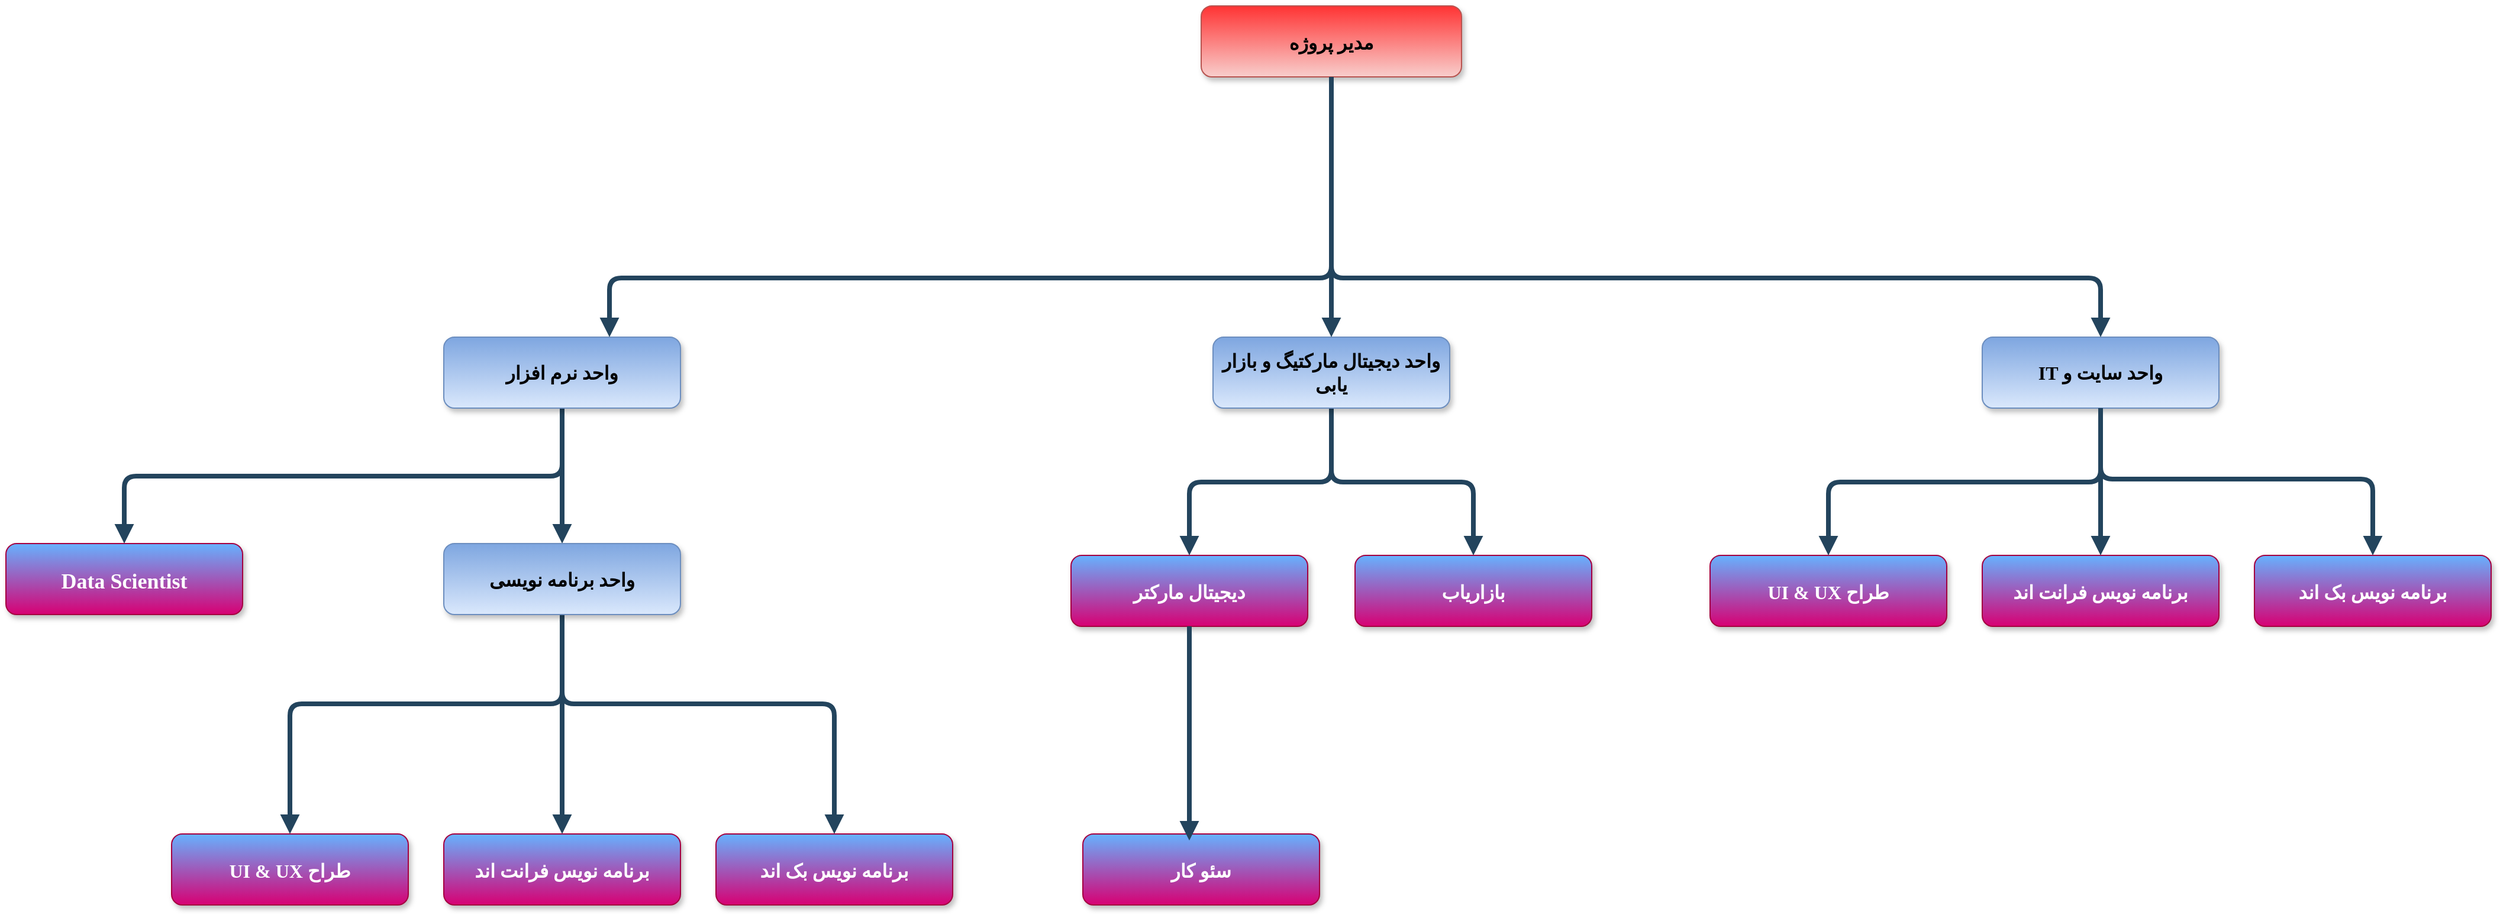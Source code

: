 <mxfile version="15.9.4" type="github">
  <diagram name="Page-1" id="97916047-d0de-89f5-080d-49f4d83e522f">
    <mxGraphModel dx="3426.5" dy="896" grid="1" gridSize="10" guides="1" tooltips="1" connect="1" arrows="1" fold="1" page="1" pageScale="1.5" pageWidth="1169" pageHeight="827" background="none" math="0" shadow="0">
      <root>
        <mxCell id="0" />
        <mxCell id="1" parent="0" />
        <mxCell id="3" value="مدیر پروژه" style="rounded=1;shadow=1;fontStyle=1;fontSize=16;fontFamily=Scheherazade New;fontSource=https%3A%2F%2Ffonts.googleapis.com%2Fcss%3Ffamily%3DScheherazade%2BNew;fillColor=#f8cecc;strokeColor=#b85450;gradientColor=#FF3333;gradientDirection=north;" parent="1" vertex="1">
          <mxGeometry x="270" y="320" width="220" height="60" as="geometry" />
        </mxCell>
        <mxCell id="14" value="دیجیتال مارکتر" style="rounded=1;fillColor=#d80073;strokeColor=#A50040;shadow=1;fontStyle=1;fontSize=16;gradientDirection=north;fontColor=#ffffff;gradientColor=#66B2FF;fontFamily=Scheherazade New;fontSource=https%3A%2F%2Ffonts.googleapis.com%2Fcss%3Ffamily%3DScheherazade%2BNew;" parent="1" vertex="1">
          <mxGeometry x="160" y="784.5" width="200" height="60" as="geometry" />
        </mxCell>
        <mxCell id="18" value="IT واحد سایت و" style="rounded=1;fillColor=#dae8fc;strokeColor=#6c8ebf;shadow=1;fontStyle=1;fontSize=16;whiteSpace=wrap;labelBackgroundColor=none;gradientColor=#7ea6e0;gradientDirection=north;fontFamily=Scheherazade New;fontSource=https%3A%2F%2Ffonts.googleapis.com%2Fcss%3Ffamily%3DScheherazade%2BNew;" parent="1" vertex="1">
          <mxGeometry x="930" y="600" width="200" height="60" as="geometry" />
        </mxCell>
        <mxCell id="19" value="UI &amp; UX طراح" style="rounded=1;fillColor=#d80073;strokeColor=#A50040;shadow=1;fontStyle=1;fontSize=16;gradientDirection=north;fontColor=#ffffff;gradientColor=#66B2FF;fontFamily=Scheherazade New;fontSource=https%3A%2F%2Ffonts.googleapis.com%2Fcss%3Ffamily%3DScheherazade%2BNew;" parent="1" vertex="1">
          <mxGeometry x="700" y="784.5" width="200" height="60" as="geometry" />
        </mxCell>
        <mxCell id="38" value="" style="edgeStyle=elbowEdgeStyle;elbow=vertical;strokeWidth=4;endArrow=block;endFill=1;fontStyle=1;strokeColor=#23445D;exitX=0.5;exitY=1;exitDx=0;exitDy=0;entryX=0.5;entryY=0;entryDx=0;entryDy=0;fontFamily=Scheherazade New;fontSize=16;fontSource=https%3A%2F%2Ffonts.googleapis.com%2Fcss%3Ffamily%3DScheherazade%2BNew;" parent="1" source="Ew4LN3JDZJLzcZ6TO89s-77" target="Ew4LN3JDZJLzcZ6TO89s-78" edge="1">
          <mxGeometry x="-318" y="165.5" width="100" height="100" as="geometry">
            <mxPoint x="-300" y="670" as="sourcePoint" />
            <mxPoint x="-168" y="784.5" as="targetPoint" />
            <Array as="points">
              <mxPoint x="-230" y="720" />
            </Array>
          </mxGeometry>
        </mxCell>
        <mxCell id="42" value="" style="edgeStyle=elbowEdgeStyle;elbow=vertical;strokeWidth=4;endArrow=block;endFill=1;fontStyle=1;strokeColor=#23445D;exitX=0.5;exitY=1;exitDx=0;exitDy=0;fontFamily=Scheherazade New;fontSize=16;fontSource=https%3A%2F%2Ffonts.googleapis.com%2Fcss%3Ffamily%3DScheherazade%2BNew;" parent="1" source="Ew4LN3JDZJLzcZ6TO89s-76" target="14" edge="1">
          <mxGeometry x="-158" y="165.5" width="100" height="100" as="geometry">
            <mxPoint x="300" y="670" as="sourcePoint" />
            <mxPoint x="-58" y="165.5" as="targetPoint" />
          </mxGeometry>
        </mxCell>
        <mxCell id="46" value="" style="edgeStyle=elbowEdgeStyle;elbow=vertical;strokeWidth=4;endArrow=block;endFill=1;fontStyle=1;strokeColor=#23445D;fontFamily=Scheherazade New;fontSize=16;fontSource=https%3A%2F%2Ffonts.googleapis.com%2Fcss%3Ffamily%3DScheherazade%2BNew;" parent="1" source="18" target="19" edge="1">
          <mxGeometry x="152" y="165.5" width="100" height="100" as="geometry">
            <mxPoint x="152" y="265.5" as="sourcePoint" />
            <mxPoint x="252" y="165.5" as="targetPoint" />
          </mxGeometry>
        </mxCell>
        <mxCell id="55" value="" style="edgeStyle=elbowEdgeStyle;elbow=vertical;strokeWidth=4;endArrow=block;endFill=1;fontStyle=1;strokeColor=#23445D;fontFamily=Scheherazade New;fontSize=16;fontSource=https%3A%2F%2Ffonts.googleapis.com%2Fcss%3Ffamily%3DScheherazade%2BNew;exitX=0.5;exitY=1;exitDx=0;exitDy=0;" parent="1" source="3" target="18" edge="1">
          <mxGeometry x="22" y="165.5" width="100" height="100" as="geometry">
            <mxPoint x="22" y="265.5" as="sourcePoint" />
            <mxPoint x="122" y="165.5" as="targetPoint" />
            <Array as="points">
              <mxPoint x="460" y="550" />
              <mxPoint x="310" y="556" />
              <mxPoint x="942" y="555.5" />
            </Array>
          </mxGeometry>
        </mxCell>
        <mxCell id="Ew4LN3JDZJLzcZ6TO89s-56" value="Data Scientist" style="rounded=1;fillColor=#d80073;strokeColor=#A50040;shadow=1;fontStyle=1;fontSize=18;gradientDirection=north;fontColor=#ffffff;gradientColor=#66B2FF;fontFamily=Times New Roman;" vertex="1" parent="1">
          <mxGeometry x="-740" y="774.5" width="200" height="60" as="geometry" />
        </mxCell>
        <mxCell id="Ew4LN3JDZJLzcZ6TO89s-59" value="" style="edgeStyle=elbowEdgeStyle;elbow=vertical;strokeWidth=4;endArrow=block;endFill=1;fontStyle=1;strokeColor=#23445D;entryX=0.5;entryY=0;entryDx=0;entryDy=0;exitX=0.5;exitY=1;exitDx=0;exitDy=0;fontFamily=Scheherazade New;fontSize=16;fontSource=https%3A%2F%2Ffonts.googleapis.com%2Fcss%3Ffamily%3DScheherazade%2BNew;" edge="1" parent="1" source="Ew4LN3JDZJLzcZ6TO89s-77" target="Ew4LN3JDZJLzcZ6TO89s-56">
          <mxGeometry x="-308" y="175.5" width="100" height="100" as="geometry">
            <mxPoint x="-300" y="670" as="sourcePoint" />
            <mxPoint x="-200" y="790" as="targetPoint" />
          </mxGeometry>
        </mxCell>
        <mxCell id="Ew4LN3JDZJLzcZ6TO89s-60" value="بازاریاب" style="rounded=1;fillColor=#d80073;strokeColor=#A50040;shadow=1;fontStyle=1;fontSize=16;gradientDirection=north;fontColor=#ffffff;gradientColor=#66B2FF;fontFamily=Scheherazade New;fontSource=https%3A%2F%2Ffonts.googleapis.com%2Fcss%3Ffamily%3DScheherazade%2BNew;" vertex="1" parent="1">
          <mxGeometry x="400" y="784.5" width="200" height="60" as="geometry" />
        </mxCell>
        <mxCell id="Ew4LN3JDZJLzcZ6TO89s-61" value="" style="edgeStyle=elbowEdgeStyle;elbow=vertical;strokeWidth=4;endArrow=block;endFill=1;fontStyle=1;strokeColor=#23445D;exitX=0.5;exitY=1;exitDx=0;exitDy=0;fontFamily=Scheherazade New;fontSize=16;fontSource=https%3A%2F%2Ffonts.googleapis.com%2Fcss%3Ffamily%3DScheherazade%2BNew;" edge="1" parent="1" target="Ew4LN3JDZJLzcZ6TO89s-60" source="Ew4LN3JDZJLzcZ6TO89s-76">
          <mxGeometry x="-40" y="290" width="100" height="100" as="geometry">
            <mxPoint x="300" y="670" as="sourcePoint" />
            <mxPoint x="60" y="290" as="targetPoint" />
          </mxGeometry>
        </mxCell>
        <mxCell id="Ew4LN3JDZJLzcZ6TO89s-62" value="سئو کار" style="rounded=1;fillColor=#d80073;strokeColor=#A50040;shadow=1;fontStyle=1;fontSize=16;gradientDirection=north;fontColor=#ffffff;gradientColor=#66B2FF;fontFamily=Scheherazade New;fontSource=https%3A%2F%2Ffonts.googleapis.com%2Fcss%3Ffamily%3DScheherazade%2BNew;" vertex="1" parent="1">
          <mxGeometry x="170" y="1020" width="200" height="60" as="geometry" />
        </mxCell>
        <mxCell id="Ew4LN3JDZJLzcZ6TO89s-63" value="" style="edgeStyle=elbowEdgeStyle;elbow=vertical;strokeWidth=4;endArrow=block;endFill=1;fontStyle=1;strokeColor=#23445D;entryX=0.45;entryY=0.092;entryDx=0;entryDy=0;entryPerimeter=0;exitX=0.5;exitY=1;exitDx=0;exitDy=0;fontFamily=Scheherazade New;fontSize=16;fontSource=https%3A%2F%2Ffonts.googleapis.com%2Fcss%3Ffamily%3DScheherazade%2BNew;" edge="1" parent="1" target="Ew4LN3JDZJLzcZ6TO89s-62" source="14">
          <mxGeometry x="-198" y="335.5" width="100" height="100" as="geometry">
            <mxPoint x="260" y="840" as="sourcePoint" />
            <mxPoint x="-98" y="335.5" as="targetPoint" />
            <Array as="points">
              <mxPoint x="260" y="870" />
            </Array>
          </mxGeometry>
        </mxCell>
        <mxCell id="Ew4LN3JDZJLzcZ6TO89s-64" value="برنامه نویس فرانت اند" style="rounded=1;fillColor=#d80073;strokeColor=#A50040;shadow=1;fontStyle=1;fontSize=16;gradientDirection=north;fontColor=#ffffff;gradientColor=#66B2FF;fontFamily=Scheherazade New;fontSource=https%3A%2F%2Ffonts.googleapis.com%2Fcss%3Ffamily%3DScheherazade%2BNew;" vertex="1" parent="1">
          <mxGeometry x="-370" y="1020" width="200" height="60" as="geometry" />
        </mxCell>
        <mxCell id="Ew4LN3JDZJLzcZ6TO89s-67" value="" style="edgeStyle=elbowEdgeStyle;elbow=vertical;strokeWidth=4;endArrow=block;endFill=1;fontStyle=1;strokeColor=#23445D;entryX=0.5;entryY=0;entryDx=0;entryDy=0;exitX=0.5;exitY=1;exitDx=0;exitDy=0;fontFamily=Scheherazade New;fontSize=16;fontSource=https%3A%2F%2Ffonts.googleapis.com%2Fcss%3Ffamily%3DScheherazade%2BNew;" edge="1" parent="1" source="Ew4LN3JDZJLzcZ6TO89s-78" target="Ew4LN3JDZJLzcZ6TO89s-64">
          <mxGeometry x="-978" y="254.5" width="100" height="100" as="geometry">
            <mxPoint x="-170" y="844.5" as="sourcePoint" />
            <mxPoint x="-150" y="899" as="targetPoint" />
            <Array as="points">
              <mxPoint x="-280" y="910" />
              <mxPoint x="-290" y="910" />
              <mxPoint x="-170" y="875" />
            </Array>
          </mxGeometry>
        </mxCell>
        <mxCell id="Ew4LN3JDZJLzcZ6TO89s-68" value="برنامه نویس بک اند" style="rounded=1;fillColor=#d80073;strokeColor=#A50040;shadow=1;fontStyle=1;fontSize=16;gradientDirection=north;fontColor=#ffffff;gradientColor=#66B2FF;fontFamily=Scheherazade New;fontSource=https%3A%2F%2Ffonts.googleapis.com%2Fcss%3Ffamily%3DScheherazade%2BNew;" vertex="1" parent="1">
          <mxGeometry x="-140" y="1020" width="200" height="60" as="geometry" />
        </mxCell>
        <mxCell id="Ew4LN3JDZJLzcZ6TO89s-69" value="" style="edgeStyle=elbowEdgeStyle;elbow=vertical;strokeWidth=4;endArrow=block;endFill=1;fontStyle=1;strokeColor=#23445D;entryX=0.5;entryY=0;entryDx=0;entryDy=0;exitX=0.5;exitY=1;exitDx=0;exitDy=0;fontFamily=Scheherazade New;fontSize=16;fontSource=https%3A%2F%2Ffonts.googleapis.com%2Fcss%3Ffamily%3DScheherazade%2BNew;" edge="1" parent="1" target="Ew4LN3JDZJLzcZ6TO89s-68" source="Ew4LN3JDZJLzcZ6TO89s-78">
          <mxGeometry x="-886" y="320" width="100" height="100" as="geometry">
            <mxPoint x="-168" y="844.5" as="sourcePoint" />
            <mxPoint x="-58" y="964.5" as="targetPoint" />
            <Array as="points">
              <mxPoint x="-120" y="910" />
              <mxPoint x="-78" y="940.5" />
            </Array>
          </mxGeometry>
        </mxCell>
        <mxCell id="Ew4LN3JDZJLzcZ6TO89s-70" value="برنامه نویس فرانت اند" style="rounded=1;fillColor=#d80073;strokeColor=#A50040;shadow=1;fontStyle=1;fontSize=16;gradientDirection=north;fontColor=#ffffff;gradientColor=#66B2FF;fontFamily=Scheherazade New;fontSource=https%3A%2F%2Ffonts.googleapis.com%2Fcss%3Ffamily%3DScheherazade%2BNew;" vertex="1" parent="1">
          <mxGeometry x="930" y="784.5" width="200" height="60" as="geometry" />
        </mxCell>
        <mxCell id="Ew4LN3JDZJLzcZ6TO89s-71" value="" style="edgeStyle=elbowEdgeStyle;elbow=vertical;strokeWidth=4;endArrow=block;endFill=1;fontStyle=1;strokeColor=#23445D;entryX=0.5;entryY=0;entryDx=0;entryDy=0;exitX=0.5;exitY=1;exitDx=0;exitDy=0;fontFamily=Scheherazade New;fontSize=16;fontSource=https%3A%2F%2Ffonts.googleapis.com%2Fcss%3Ffamily%3DScheherazade%2BNew;" edge="1" parent="1" source="18" target="Ew4LN3JDZJLzcZ6TO89s-70">
          <mxGeometry x="212" y="80" width="100" height="100" as="geometry">
            <mxPoint x="1020" y="670" as="sourcePoint" />
            <mxPoint x="1040" y="724.5" as="targetPoint" />
            <Array as="points">
              <mxPoint x="1030" y="760" />
              <mxPoint x="1030" y="710" />
              <mxPoint x="1140" y="730" />
              <mxPoint x="1020" y="700.5" />
            </Array>
          </mxGeometry>
        </mxCell>
        <mxCell id="Ew4LN3JDZJLzcZ6TO89s-72" value="UI &amp; UX طراح" style="rounded=1;fillColor=#d80073;strokeColor=#A50040;shadow=1;fontStyle=1;fontSize=16;gradientDirection=north;fontColor=#ffffff;gradientColor=#66B2FF;fontFamily=Scheherazade New;fontSource=https%3A%2F%2Ffonts.googleapis.com%2Fcss%3Ffamily%3DScheherazade%2BNew;" vertex="1" parent="1">
          <mxGeometry x="-600" y="1020" width="200" height="60" as="geometry" />
        </mxCell>
        <mxCell id="Ew4LN3JDZJLzcZ6TO89s-73" value="" style="edgeStyle=elbowEdgeStyle;elbow=vertical;strokeWidth=4;endArrow=block;endFill=1;fontStyle=1;strokeColor=#23445D;entryX=0.5;entryY=0;entryDx=0;entryDy=0;exitX=0.5;exitY=1;exitDx=0;exitDy=0;fontFamily=Scheherazade New;fontSize=16;fontSource=https%3A%2F%2Ffonts.googleapis.com%2Fcss%3Ffamily%3DScheherazade%2BNew;" edge="1" parent="1" target="Ew4LN3JDZJLzcZ6TO89s-72" source="Ew4LN3JDZJLzcZ6TO89s-78">
          <mxGeometry x="-1018" y="254.5" width="100" height="100" as="geometry">
            <mxPoint x="-0.5" y="845" as="sourcePoint" />
            <mxPoint x="-190" y="899" as="targetPoint" />
            <Array as="points">
              <mxPoint x="-320" y="910" />
              <mxPoint x="-330" y="910" />
              <mxPoint x="-210" y="875" />
            </Array>
          </mxGeometry>
        </mxCell>
        <mxCell id="Ew4LN3JDZJLzcZ6TO89s-74" value="برنامه نویس بک اند" style="rounded=1;fillColor=#d80073;strokeColor=#A50040;shadow=1;fontStyle=1;fontSize=16;gradientDirection=north;fontColor=#ffffff;gradientColor=#66B2FF;fontFamily=Scheherazade New;fontSource=https%3A%2F%2Ffonts.googleapis.com%2Fcss%3Ffamily%3DScheherazade%2BNew;direction=east;" vertex="1" parent="1">
          <mxGeometry x="1160" y="784.5" width="200" height="60" as="geometry" />
        </mxCell>
        <mxCell id="Ew4LN3JDZJLzcZ6TO89s-75" value="" style="edgeStyle=elbowEdgeStyle;elbow=vertical;strokeWidth=4;endArrow=block;endFill=1;fontStyle=1;strokeColor=#23445D;entryX=0.5;entryY=0;entryDx=0;entryDy=0;exitX=0.5;exitY=1;exitDx=0;exitDy=0;fontFamily=Scheherazade New;fontSize=16;fontSource=https%3A%2F%2Ffonts.googleapis.com%2Fcss%3Ffamily%3DScheherazade%2BNew;" edge="1" parent="1" target="Ew4LN3JDZJLzcZ6TO89s-74" source="18">
          <mxGeometry x="322" y="280" width="100" height="100" as="geometry">
            <mxPoint x="1020" y="670" as="sourcePoint" />
            <mxPoint x="1150" y="924.5" as="targetPoint" />
            <Array as="points">
              <mxPoint x="1100" y="720" />
              <mxPoint x="1260" y="730" />
              <mxPoint x="1130" y="900.5" />
            </Array>
          </mxGeometry>
        </mxCell>
        <mxCell id="Ew4LN3JDZJLzcZ6TO89s-76" value="واحد دیجیتال مارکتیگ و بازار یابی" style="rounded=1;fillColor=#dae8fc;strokeColor=#6c8ebf;shadow=1;fontStyle=1;fontSize=16;whiteSpace=wrap;labelBackgroundColor=none;gradientColor=#7ea6e0;gradientDirection=north;fontFamily=Scheherazade New;fontSource=https%3A%2F%2Ffonts.googleapis.com%2Fcss%3Ffamily%3DScheherazade%2BNew;" vertex="1" parent="1">
          <mxGeometry x="280" y="600" width="200" height="60" as="geometry" />
        </mxCell>
        <mxCell id="Ew4LN3JDZJLzcZ6TO89s-77" value="واحد نرم افزار" style="rounded=1;fillColor=#dae8fc;strokeColor=#6c8ebf;shadow=1;fontStyle=1;fontSize=16;whiteSpace=wrap;labelBackgroundColor=none;gradientColor=#7ea6e0;gradientDirection=north;fontFamily=Scheherazade New;fontSource=https%3A%2F%2Ffonts.googleapis.com%2Fcss%3Ffamily%3DScheherazade%2BNew;" vertex="1" parent="1">
          <mxGeometry x="-370" y="600" width="200" height="60" as="geometry" />
        </mxCell>
        <mxCell id="Ew4LN3JDZJLzcZ6TO89s-78" value="واحد برنامه نویسی" style="rounded=1;fillColor=#dae8fc;strokeColor=#6c8ebf;shadow=1;fontStyle=1;fontSize=16;whiteSpace=wrap;labelBackgroundColor=none;gradientColor=#7ea6e0;gradientDirection=north;fontFamily=Scheherazade New;fontSource=https%3A%2F%2Ffonts.googleapis.com%2Fcss%3Ffamily%3DScheherazade%2BNew;" vertex="1" parent="1">
          <mxGeometry x="-370" y="774.5" width="200" height="60" as="geometry" />
        </mxCell>
        <mxCell id="Ew4LN3JDZJLzcZ6TO89s-80" value="" style="edgeStyle=elbowEdgeStyle;elbow=vertical;strokeWidth=4;endArrow=block;endFill=1;fontStyle=1;strokeColor=#23445D;fontFamily=Scheherazade New;fontSize=16;fontSource=https%3A%2F%2Ffonts.googleapis.com%2Fcss%3Ffamily%3DScheherazade%2BNew;exitX=0.5;exitY=1;exitDx=0;exitDy=0;entryX=0.5;entryY=0;entryDx=0;entryDy=0;" edge="1" parent="1" source="3" target="Ew4LN3JDZJLzcZ6TO89s-76">
          <mxGeometry x="-210.6" y="215.5" width="100" height="100" as="geometry">
            <mxPoint x="80.4" y="430" as="sourcePoint" />
            <mxPoint x="310" y="610" as="targetPoint" />
            <Array as="points">
              <mxPoint x="310" y="580" />
              <mxPoint x="310" y="530" />
              <mxPoint x="310" y="500" />
              <mxPoint x="87.4" y="630" />
              <mxPoint x="87.4" y="606" />
              <mxPoint x="419.4" y="605.5" />
            </Array>
          </mxGeometry>
        </mxCell>
        <mxCell id="Ew4LN3JDZJLzcZ6TO89s-81" value="" style="edgeStyle=elbowEdgeStyle;elbow=vertical;strokeWidth=4;endArrow=block;endFill=1;fontStyle=1;strokeColor=#23445D;entryX=0.5;entryY=0;entryDx=0;entryDy=0;fontFamily=Scheherazade New;fontSize=16;fontSource=https%3A%2F%2Ffonts.googleapis.com%2Fcss%3Ffamily%3DScheherazade%2BNew;exitX=0.5;exitY=1;exitDx=0;exitDy=0;" edge="1" parent="1" source="3">
          <mxGeometry x="-230.6" y="185.5" width="100" height="100" as="geometry">
            <mxPoint x="60.4" y="400" as="sourcePoint" />
            <mxPoint x="-230" y="600" as="targetPoint" />
            <Array as="points">
              <mxPoint x="190" y="550" />
              <mxPoint x="140" y="500" />
              <mxPoint x="60.4" y="620" />
              <mxPoint x="67.4" y="600" />
              <mxPoint x="67.4" y="576" />
              <mxPoint x="399.4" y="575.5" />
            </Array>
          </mxGeometry>
        </mxCell>
      </root>
    </mxGraphModel>
  </diagram>
</mxfile>
